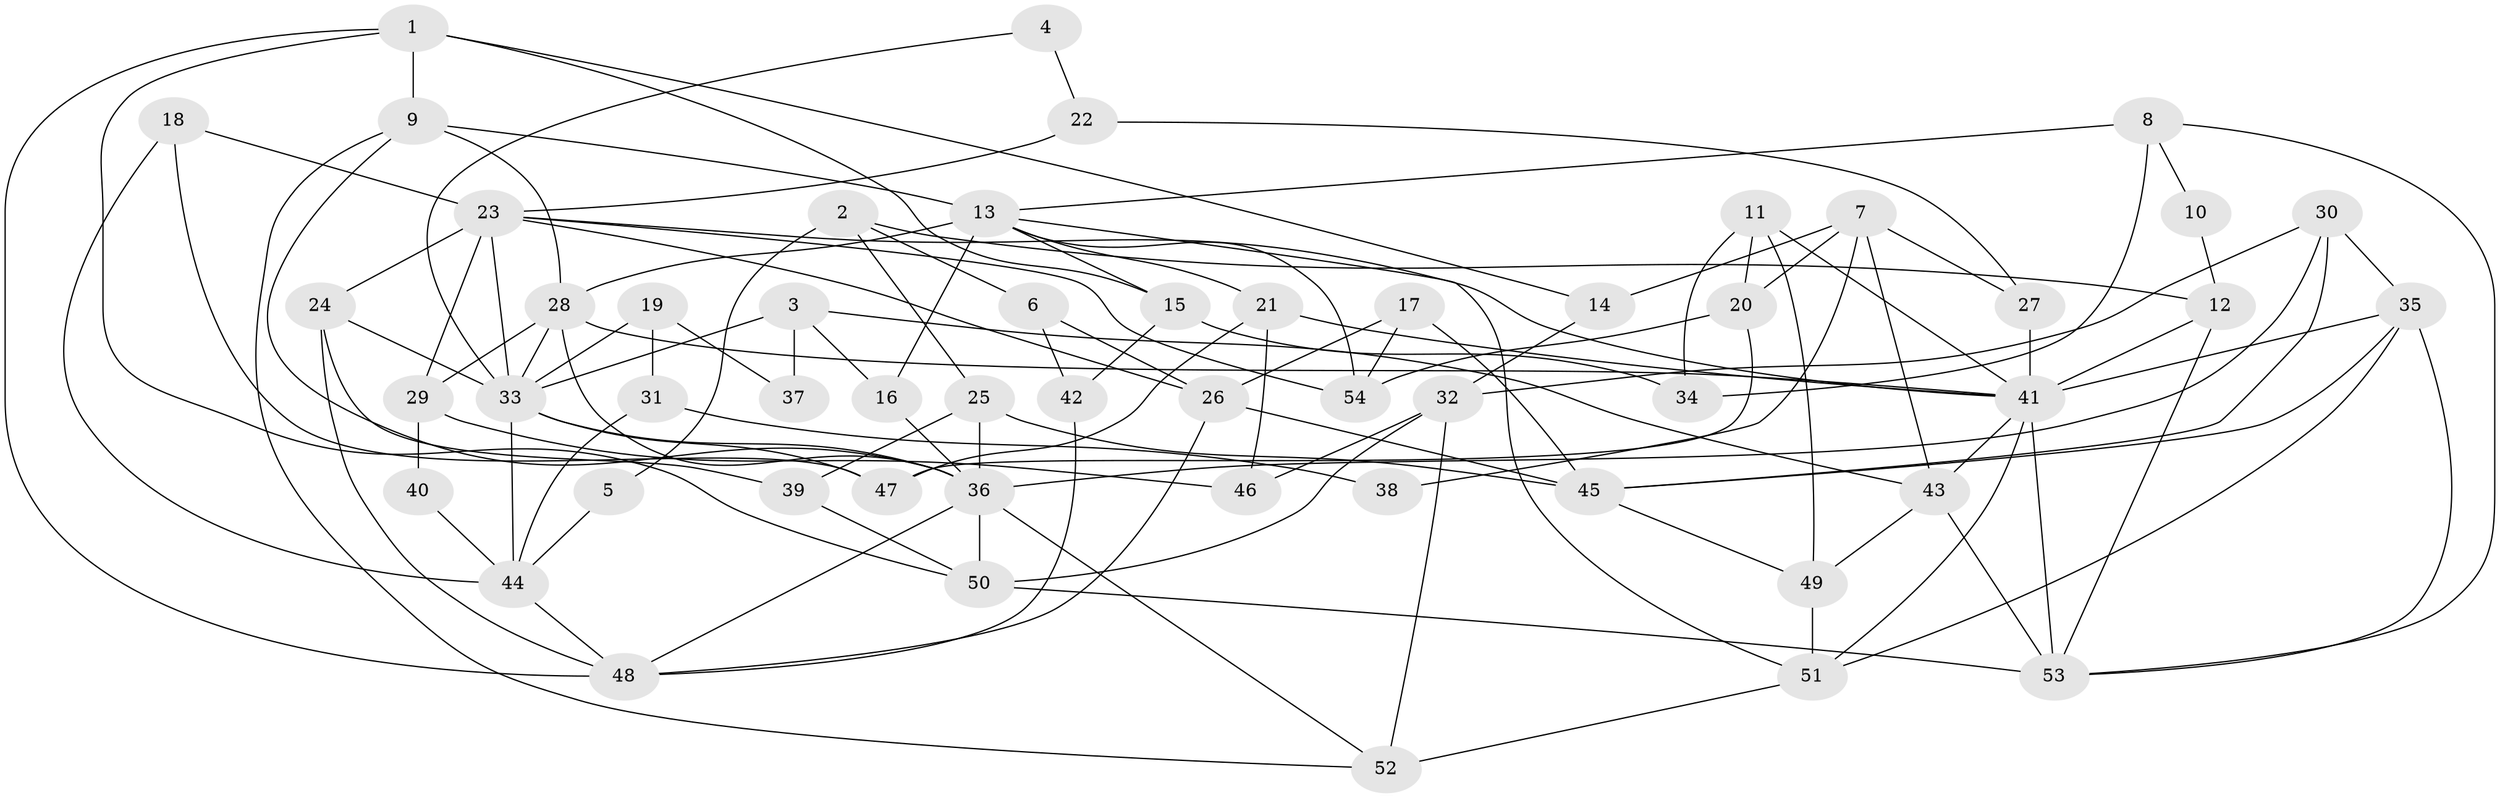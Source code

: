 // original degree distribution, {4: 0.3157894736842105, 8: 0.039473684210526314, 5: 0.14473684210526316, 7: 0.039473684210526314, 3: 0.2894736842105263, 2: 0.11842105263157894, 6: 0.05263157894736842}
// Generated by graph-tools (version 1.1) at 2025/37/03/04/25 23:37:00]
// undirected, 54 vertices, 117 edges
graph export_dot {
  node [color=gray90,style=filled];
  1;
  2;
  3;
  4;
  5;
  6;
  7;
  8;
  9;
  10;
  11;
  12;
  13;
  14;
  15;
  16;
  17;
  18;
  19;
  20;
  21;
  22;
  23;
  24;
  25;
  26;
  27;
  28;
  29;
  30;
  31;
  32;
  33;
  34;
  35;
  36;
  37;
  38;
  39;
  40;
  41;
  42;
  43;
  44;
  45;
  46;
  47;
  48;
  49;
  50;
  51;
  52;
  53;
  54;
  1 -- 9 [weight=1.0];
  1 -- 14 [weight=1.0];
  1 -- 15 [weight=1.0];
  1 -- 48 [weight=1.0];
  1 -- 50 [weight=1.0];
  2 -- 5 [weight=1.0];
  2 -- 6 [weight=1.0];
  2 -- 12 [weight=1.0];
  2 -- 25 [weight=1.0];
  3 -- 16 [weight=1.0];
  3 -- 33 [weight=1.0];
  3 -- 37 [weight=1.0];
  3 -- 43 [weight=1.0];
  4 -- 22 [weight=1.0];
  4 -- 33 [weight=1.0];
  5 -- 44 [weight=1.0];
  6 -- 26 [weight=1.0];
  6 -- 42 [weight=1.0];
  7 -- 14 [weight=1.0];
  7 -- 20 [weight=1.0];
  7 -- 27 [weight=1.0];
  7 -- 38 [weight=1.0];
  7 -- 43 [weight=1.0];
  8 -- 10 [weight=1.0];
  8 -- 13 [weight=1.0];
  8 -- 34 [weight=1.0];
  8 -- 53 [weight=1.0];
  9 -- 13 [weight=1.0];
  9 -- 28 [weight=1.0];
  9 -- 36 [weight=1.0];
  9 -- 52 [weight=1.0];
  10 -- 12 [weight=1.0];
  11 -- 20 [weight=1.0];
  11 -- 34 [weight=1.0];
  11 -- 41 [weight=1.0];
  11 -- 49 [weight=1.0];
  12 -- 41 [weight=1.0];
  12 -- 53 [weight=1.0];
  13 -- 15 [weight=1.0];
  13 -- 16 [weight=1.0];
  13 -- 21 [weight=1.0];
  13 -- 28 [weight=1.0];
  13 -- 51 [weight=1.0];
  13 -- 54 [weight=1.0];
  14 -- 32 [weight=1.0];
  15 -- 34 [weight=1.0];
  15 -- 42 [weight=1.0];
  16 -- 36 [weight=1.0];
  17 -- 26 [weight=1.0];
  17 -- 45 [weight=2.0];
  17 -- 54 [weight=2.0];
  18 -- 23 [weight=1.0];
  18 -- 44 [weight=1.0];
  18 -- 47 [weight=1.0];
  19 -- 31 [weight=1.0];
  19 -- 33 [weight=1.0];
  19 -- 37 [weight=1.0];
  20 -- 47 [weight=1.0];
  20 -- 54 [weight=1.0];
  21 -- 41 [weight=1.0];
  21 -- 46 [weight=2.0];
  21 -- 47 [weight=2.0];
  22 -- 23 [weight=1.0];
  22 -- 27 [weight=1.0];
  23 -- 24 [weight=1.0];
  23 -- 26 [weight=1.0];
  23 -- 29 [weight=1.0];
  23 -- 33 [weight=1.0];
  23 -- 41 [weight=1.0];
  23 -- 54 [weight=1.0];
  24 -- 33 [weight=1.0];
  24 -- 39 [weight=1.0];
  24 -- 48 [weight=1.0];
  25 -- 36 [weight=1.0];
  25 -- 39 [weight=1.0];
  25 -- 45 [weight=1.0];
  26 -- 45 [weight=1.0];
  26 -- 48 [weight=1.0];
  27 -- 41 [weight=2.0];
  28 -- 29 [weight=1.0];
  28 -- 33 [weight=1.0];
  28 -- 36 [weight=1.0];
  28 -- 41 [weight=1.0];
  29 -- 40 [weight=1.0];
  29 -- 46 [weight=1.0];
  30 -- 32 [weight=1.0];
  30 -- 35 [weight=1.0];
  30 -- 36 [weight=1.0];
  30 -- 45 [weight=1.0];
  31 -- 38 [weight=1.0];
  31 -- 44 [weight=1.0];
  32 -- 46 [weight=1.0];
  32 -- 50 [weight=1.0];
  32 -- 52 [weight=1.0];
  33 -- 36 [weight=1.0];
  33 -- 44 [weight=1.0];
  33 -- 47 [weight=1.0];
  35 -- 41 [weight=1.0];
  35 -- 45 [weight=1.0];
  35 -- 51 [weight=1.0];
  35 -- 53 [weight=1.0];
  36 -- 48 [weight=1.0];
  36 -- 50 [weight=2.0];
  36 -- 52 [weight=1.0];
  39 -- 50 [weight=1.0];
  40 -- 44 [weight=1.0];
  41 -- 43 [weight=1.0];
  41 -- 51 [weight=1.0];
  41 -- 53 [weight=1.0];
  42 -- 48 [weight=1.0];
  43 -- 49 [weight=1.0];
  43 -- 53 [weight=1.0];
  44 -- 48 [weight=1.0];
  45 -- 49 [weight=1.0];
  49 -- 51 [weight=1.0];
  50 -- 53 [weight=2.0];
  51 -- 52 [weight=1.0];
}
